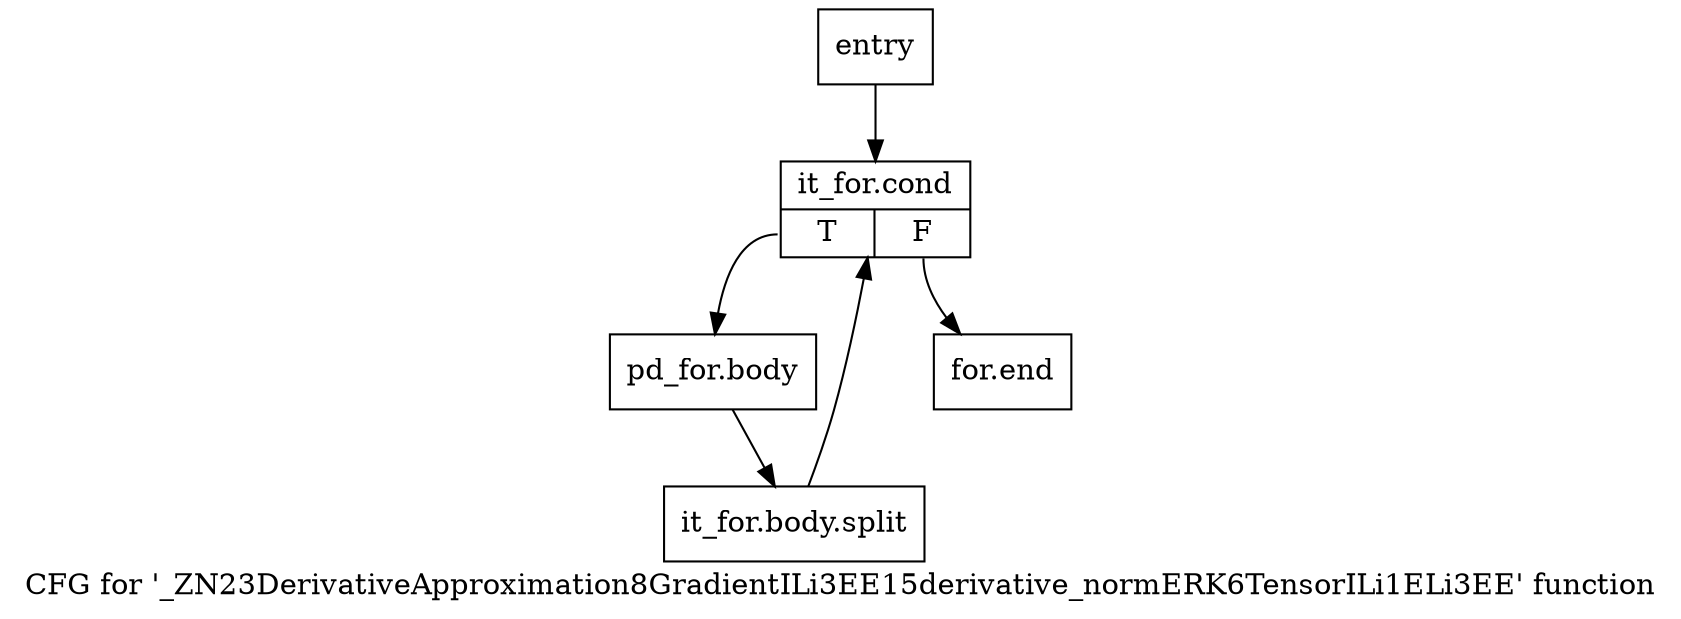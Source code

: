 digraph "CFG for '_ZN23DerivativeApproximation8GradientILi3EE15derivative_normERK6TensorILi1ELi3EE' function" {
	label="CFG for '_ZN23DerivativeApproximation8GradientILi3EE15derivative_normERK6TensorILi1ELi3EE' function";

	Node0x3db0ef0 [shape=record,label="{entry}"];
	Node0x3db0ef0 -> Node0x3db0f40;
	Node0x3db0f40 [shape=record,label="{it_for.cond|{<s0>T|<s1>F}}"];
	Node0x3db0f40:s0 -> Node0x3db0f90;
	Node0x3db0f40:s1 -> Node0x3db0fe0;
	Node0x3db0f90 [shape=record,label="{pd_for.body}"];
	Node0x3db0f90 -> Node0x9db0ac0;
	Node0x9db0ac0 [shape=record,label="{it_for.body.split}"];
	Node0x9db0ac0 -> Node0x3db0f40;
	Node0x3db0fe0 [shape=record,label="{for.end}"];
}
